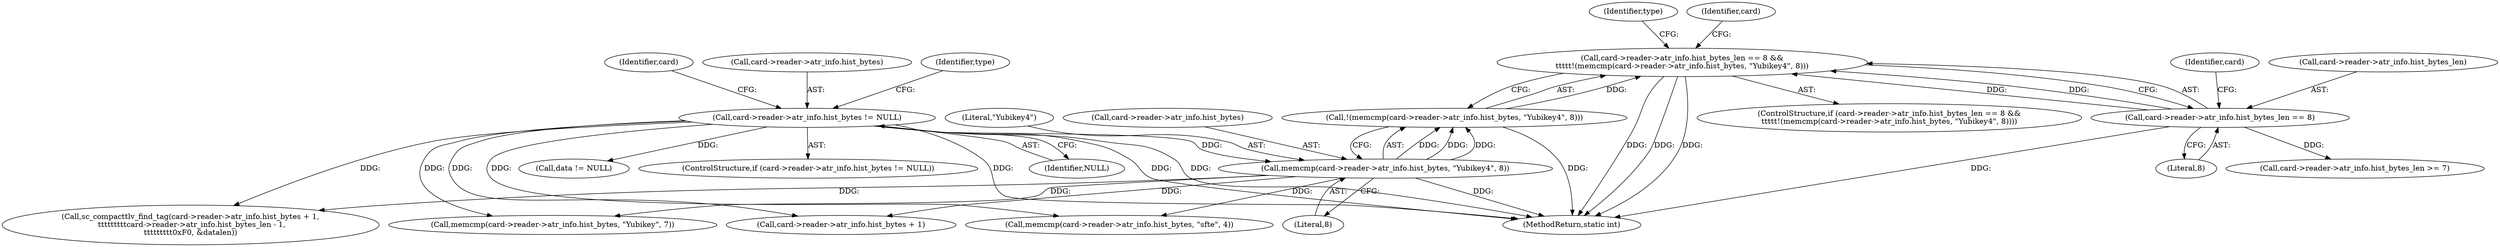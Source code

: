 digraph "0_OpenSC_8fe377e93b4b56060e5bbfb6f3142ceaeca744fa_15@API" {
"1000182" [label="(Call,card->reader->atr_info.hist_bytes_len == 8 &&\n\t\t\t\t\t!(memcmp(card->reader->atr_info.hist_bytes, \"Yubikey4\", 8)))"];
"1000183" [label="(Call,card->reader->atr_info.hist_bytes_len == 8)"];
"1000192" [label="(Call,!(memcmp(card->reader->atr_info.hist_bytes, \"Yubikey4\", 8)))"];
"1000193" [label="(Call,memcmp(card->reader->atr_info.hist_bytes, \"Yubikey4\", 8))"];
"1000171" [label="(Call,card->reader->atr_info.hist_bytes != NULL)"];
"1000193" [label="(Call,memcmp(card->reader->atr_info.hist_bytes, \"Yubikey4\", 8))"];
"1000346" [label="(Identifier,type)"];
"1000187" [label="(Identifier,card)"];
"1000179" [label="(Identifier,NULL)"];
"1000172" [label="(Call,card->reader->atr_info.hist_bytes)"];
"1000183" [label="(Call,card->reader->atr_info.hist_bytes_len == 8)"];
"1000516" [label="(MethodReturn,static int)"];
"1000201" [label="(Literal,\"Yubikey4\")"];
"1000171" [label="(Call,card->reader->atr_info.hist_bytes != NULL)"];
"1000202" [label="(Literal,8)"];
"1000194" [label="(Call,card->reader->atr_info.hist_bytes)"];
"1000220" [label="(Call,memcmp(card->reader->atr_info.hist_bytes, \"Yubikey\", 7))"];
"1000205" [label="(Identifier,type)"];
"1000280" [label="(Call,card->reader->atr_info.hist_bytes + 1)"];
"1000214" [label="(Identifier,card)"];
"1000181" [label="(ControlStructure,if (card->reader->atr_info.hist_bytes_len == 8 &&\n\t\t\t\t\t!(memcmp(card->reader->atr_info.hist_bytes, \"Yubikey4\", 8))))"];
"1000197" [label="(Identifier,card)"];
"1000210" [label="(Call,card->reader->atr_info.hist_bytes_len >= 7)"];
"1000184" [label="(Call,card->reader->atr_info.hist_bytes_len)"];
"1000182" [label="(Call,card->reader->atr_info.hist_bytes_len == 8 &&\n\t\t\t\t\t!(memcmp(card->reader->atr_info.hist_bytes, \"Yubikey4\", 8)))"];
"1000302" [label="(Call,data != NULL)"];
"1000191" [label="(Literal,8)"];
"1000170" [label="(ControlStructure,if (card->reader->atr_info.hist_bytes != NULL))"];
"1000192" [label="(Call,!(memcmp(card->reader->atr_info.hist_bytes, \"Yubikey4\", 8)))"];
"1000247" [label="(Call,memcmp(card->reader->atr_info.hist_bytes, \"sfte\", 4))"];
"1000279" [label="(Call,sc_compacttlv_find_tag(card->reader->atr_info.hist_bytes + 1,\n \t\t\t\t\t\t\t\t\tcard->reader->atr_info.hist_bytes_len - 1,\n\t\t\t\t\t\t\t\t\t0xF0, &datalen))"];
"1000182" -> "1000181"  [label="AST: "];
"1000182" -> "1000183"  [label="CFG: "];
"1000182" -> "1000192"  [label="CFG: "];
"1000183" -> "1000182"  [label="AST: "];
"1000192" -> "1000182"  [label="AST: "];
"1000205" -> "1000182"  [label="CFG: "];
"1000214" -> "1000182"  [label="CFG: "];
"1000182" -> "1000516"  [label="DDG: "];
"1000182" -> "1000516"  [label="DDG: "];
"1000182" -> "1000516"  [label="DDG: "];
"1000183" -> "1000182"  [label="DDG: "];
"1000183" -> "1000182"  [label="DDG: "];
"1000192" -> "1000182"  [label="DDG: "];
"1000183" -> "1000191"  [label="CFG: "];
"1000184" -> "1000183"  [label="AST: "];
"1000191" -> "1000183"  [label="AST: "];
"1000197" -> "1000183"  [label="CFG: "];
"1000183" -> "1000516"  [label="DDG: "];
"1000183" -> "1000210"  [label="DDG: "];
"1000192" -> "1000193"  [label="CFG: "];
"1000193" -> "1000192"  [label="AST: "];
"1000192" -> "1000516"  [label="DDG: "];
"1000193" -> "1000192"  [label="DDG: "];
"1000193" -> "1000192"  [label="DDG: "];
"1000193" -> "1000192"  [label="DDG: "];
"1000193" -> "1000202"  [label="CFG: "];
"1000194" -> "1000193"  [label="AST: "];
"1000201" -> "1000193"  [label="AST: "];
"1000202" -> "1000193"  [label="AST: "];
"1000193" -> "1000516"  [label="DDG: "];
"1000171" -> "1000193"  [label="DDG: "];
"1000193" -> "1000220"  [label="DDG: "];
"1000193" -> "1000247"  [label="DDG: "];
"1000193" -> "1000279"  [label="DDG: "];
"1000193" -> "1000280"  [label="DDG: "];
"1000171" -> "1000170"  [label="AST: "];
"1000171" -> "1000179"  [label="CFG: "];
"1000172" -> "1000171"  [label="AST: "];
"1000179" -> "1000171"  [label="AST: "];
"1000187" -> "1000171"  [label="CFG: "];
"1000346" -> "1000171"  [label="CFG: "];
"1000171" -> "1000516"  [label="DDG: "];
"1000171" -> "1000516"  [label="DDG: "];
"1000171" -> "1000516"  [label="DDG: "];
"1000171" -> "1000220"  [label="DDG: "];
"1000171" -> "1000247"  [label="DDG: "];
"1000171" -> "1000279"  [label="DDG: "];
"1000171" -> "1000280"  [label="DDG: "];
"1000171" -> "1000302"  [label="DDG: "];
}
